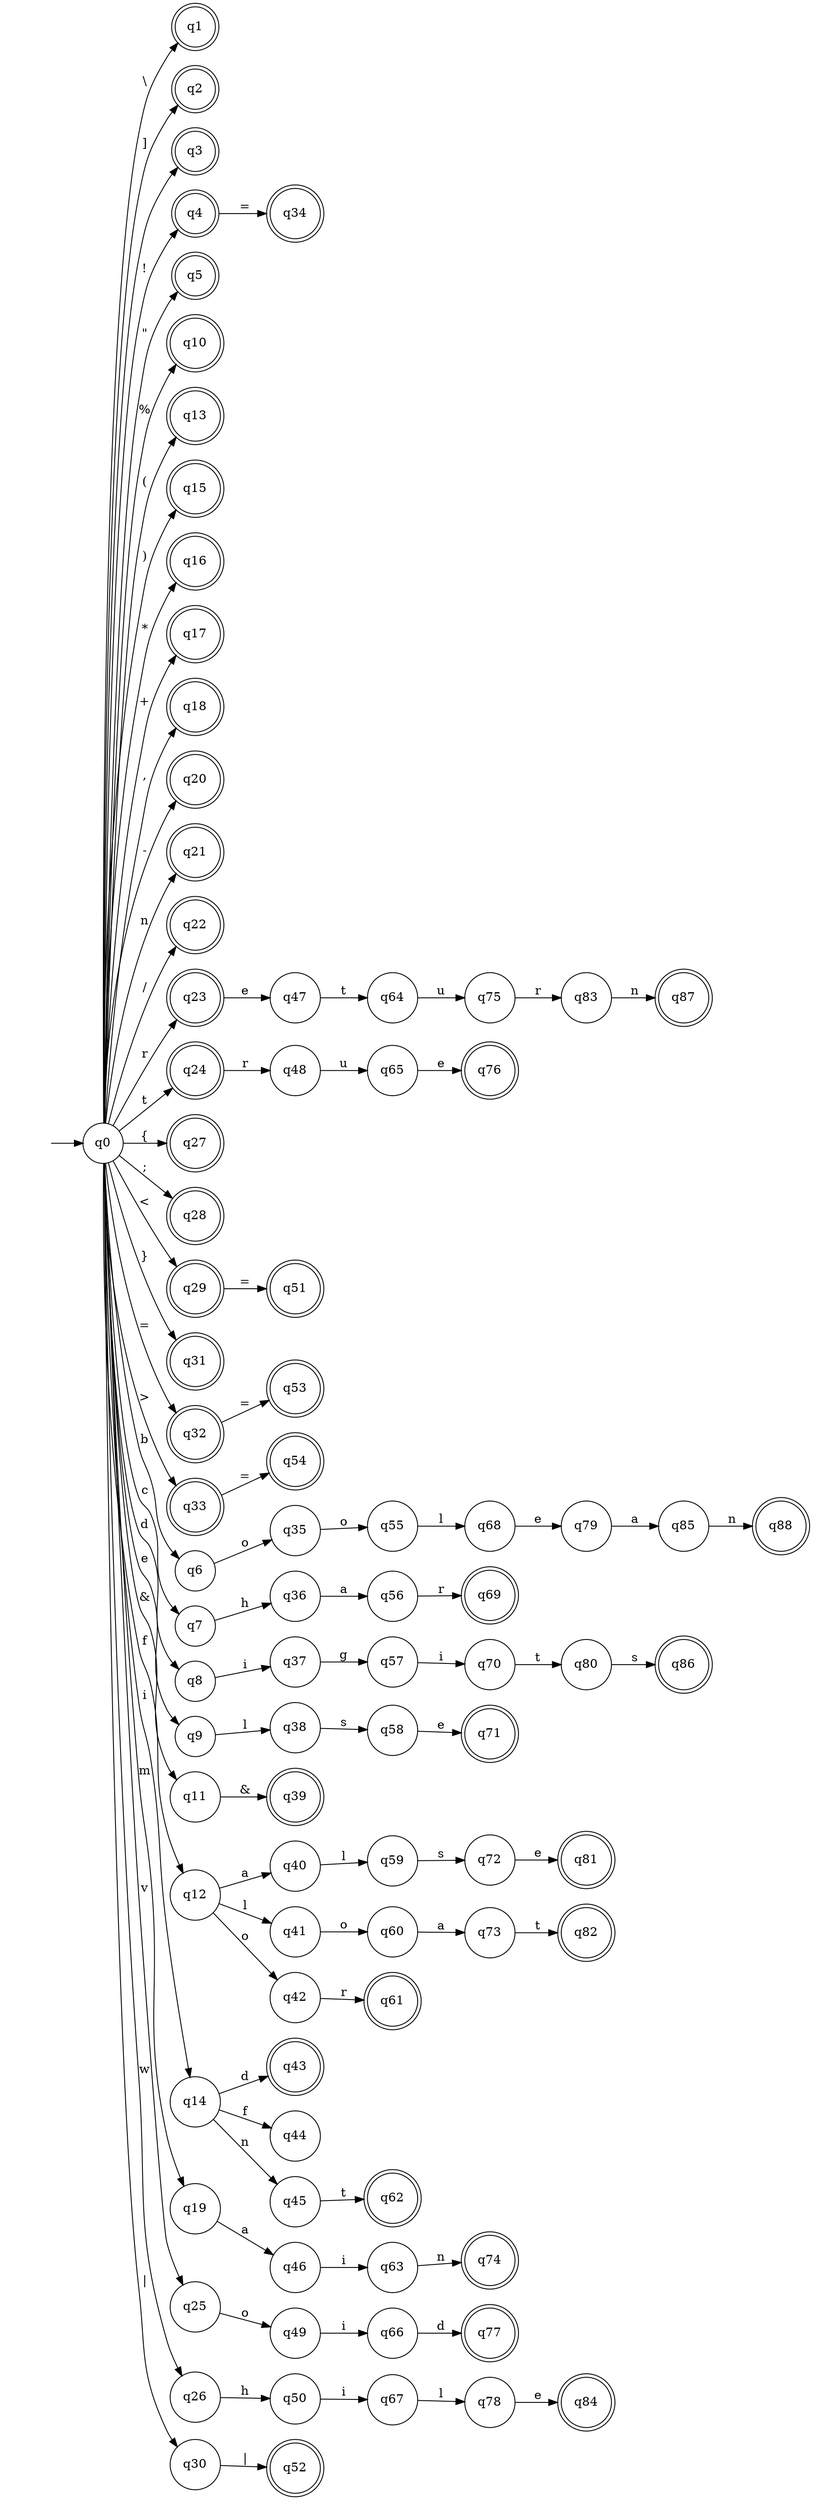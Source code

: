 digraph AFD {
  rankdir=LR;
  __start [shape=none,label=""];
  q0 [shape=circle,label="q0"];
  q1 [shape=doublecircle,label="q1"];
  q2 [shape=doublecircle,label="q2"];
  q3 [shape=doublecircle,label="q3"];
  q4 [shape=doublecircle,label="q4"];
  q5 [shape=doublecircle,label="q5"];
  q69 [shape=doublecircle,label="q69"];
  q71 [shape=doublecircle,label="q71"];
  q10 [shape=doublecircle,label="q10"];
  q74 [shape=doublecircle,label="q74"];
  q76 [shape=doublecircle,label="q76"];
  q13 [shape=doublecircle,label="q13"];
  q77 [shape=doublecircle,label="q77"];
  q15 [shape=doublecircle,label="q15"];
  q16 [shape=doublecircle,label="q16"];
  q17 [shape=doublecircle,label="q17"];
  q81 [shape=doublecircle,label="q81"];
  q18 [shape=doublecircle,label="q18"];
  q82 [shape=doublecircle,label="q82"];
  q20 [shape=doublecircle,label="q20"];
  q84 [shape=doublecircle,label="q84"];
  q21 [shape=doublecircle,label="q21"];
  q22 [shape=doublecircle,label="q22"];
  q86 [shape=doublecircle,label="q86"];
  q23 [shape=doublecircle,label="q23"];
  q87 [shape=doublecircle,label="q87"];
  q24 [shape=doublecircle,label="q24"];
  q88 [shape=doublecircle,label="q88"];
  q27 [shape=doublecircle,label="q27"];
  q28 [shape=doublecircle,label="q28"];
  q29 [shape=doublecircle,label="q29"];
  q31 [shape=doublecircle,label="q31"];
  q32 [shape=doublecircle,label="q32"];
  q33 [shape=doublecircle,label="q33"];
  q34 [shape=doublecircle,label="q34"];
  q39 [shape=doublecircle,label="q39"];
  q43 [shape=doublecircle,label="q43"];
  q51 [shape=doublecircle,label="q51"];
  q52 [shape=doublecircle,label="q52"];
  q53 [shape=doublecircle,label="q53"];
  q54 [shape=doublecircle,label="q54"];
  q61 [shape=doublecircle,label="q61"];
  q62 [shape=doublecircle,label="q62"];
  q6 [shape=circle,label="q6"];
  q7 [shape=circle,label="q7"];
  q8 [shape=circle,label="q8"];
  q9 [shape=circle,label="q9"];
  q11 [shape=circle,label="q11"];
  q12 [shape=circle,label="q12"];
  q14 [shape=circle,label="q14"];
  q19 [shape=circle,label="q19"];
  q25 [shape=circle,label="q25"];
  q26 [shape=circle,label="q26"];
  q30 [shape=circle,label="q30"];
  q35 [shape=circle,label="q35"];
  q36 [shape=circle,label="q36"];
  q37 [shape=circle,label="q37"];
  q38 [shape=circle,label="q38"];
  q40 [shape=circle,label="q40"];
  q41 [shape=circle,label="q41"];
  q42 [shape=circle,label="q42"];
  q44 [shape=circle,label="q44"];
  q45 [shape=circle,label="q45"];
  q46 [shape=circle,label="q46"];
  q47 [shape=circle,label="q47"];
  q48 [shape=circle,label="q48"];
  q49 [shape=circle,label="q49"];
  q50 [shape=circle,label="q50"];
  q55 [shape=circle,label="q55"];
  q56 [shape=circle,label="q56"];
  q57 [shape=circle,label="q57"];
  q58 [shape=circle,label="q58"];
  q59 [shape=circle,label="q59"];
  q60 [shape=circle,label="q60"];
  q63 [shape=circle,label="q63"];
  q64 [shape=circle,label="q64"];
  q65 [shape=circle,label="q65"];
  q66 [shape=circle,label="q66"];
  q67 [shape=circle,label="q67"];
  q68 [shape=circle,label="q68"];
  q70 [shape=circle,label="q70"];
  q72 [shape=circle,label="q72"];
  q73 [shape=circle,label="q73"];
  q75 [shape=circle,label="q75"];
  q78 [shape=circle,label="q78"];
  q79 [shape=circle,label="q79"];
  q80 [shape=circle,label="q80"];
  q83 [shape=circle,label="q83"];
  q85 [shape=circle,label="q85"];
  __start -> q0;
  q0 -> q1 [label="\\"];
  q0 -> q2 [label="]"];
  q0 -> q3 [label=" "];
  q0 -> q4 [label="!"];
  q0 -> q5 [label="\""];
  q0 -> q6 [label="b"];
  q0 -> q7 [label="c"];
  q0 -> q8 [label="d"];
  q0 -> q9 [label="e"];
  q0 -> q10 [label="%"];
  q0 -> q11 [label="&"];
  q0 -> q12 [label="f"];
  q0 -> q13 [label="("];
  q0 -> q14 [label="i"];
  q0 -> q15 [label=")"];
  q0 -> q16 [label="*"];
  q0 -> q17 [label="+"];
  q0 -> q18 [label=","];
  q0 -> q19 [label="m"];
  q0 -> q20 [label="-"];
  q0 -> q21 [label="n"];
  q0 -> q22 [label="/"];
  q0 -> q23 [label="r"];
  q0 -> q24 [label="t"];
  q0 -> q25 [label="v"];
  q0 -> q26 [label="w"];
  q0 -> q27 [label="{"];
  q0 -> q28 [label=";"];
  q0 -> q29 [label="<"];
  q0 -> q30 [label="|"];
  q0 -> q31 [label="}"];
  q0 -> q32 [label="="];
  q0 -> q33 [label=">"];
  q4 -> q34 [label="="];
  q6 -> q35 [label="o"];
  q7 -> q36 [label="h"];
  q8 -> q37 [label="i"];
  q9 -> q38 [label="l"];
  q11 -> q39 [label="&"];
  q12 -> q40 [label="a"];
  q12 -> q41 [label="l"];
  q12 -> q42 [label="o"];
  q14 -> q43 [label="d"];
  q14 -> q44 [label="f"];
  q14 -> q45 [label="n"];
  q19 -> q46 [label="a"];
  q23 -> q47 [label="e"];
  q24 -> q48 [label="r"];
  q25 -> q49 [label="o"];
  q26 -> q50 [label="h"];
  q29 -> q51 [label="="];
  q30 -> q52 [label="|"];
  q32 -> q53 [label="="];
  q33 -> q54 [label="="];
  q35 -> q55 [label="o"];
  q36 -> q56 [label="a"];
  q37 -> q57 [label="g"];
  q38 -> q58 [label="s"];
  q40 -> q59 [label="l"];
  q41 -> q60 [label="o"];
  q42 -> q61 [label="r"];
  q45 -> q62 [label="t"];
  q46 -> q63 [label="i"];
  q47 -> q64 [label="t"];
  q48 -> q65 [label="u"];
  q49 -> q66 [label="i"];
  q50 -> q67 [label="i"];
  q55 -> q68 [label="l"];
  q56 -> q69 [label="r"];
  q57 -> q70 [label="i"];
  q58 -> q71 [label="e"];
  q59 -> q72 [label="s"];
  q60 -> q73 [label="a"];
  q63 -> q74 [label="n"];
  q64 -> q75 [label="u"];
  q65 -> q76 [label="e"];
  q66 -> q77 [label="d"];
  q67 -> q78 [label="l"];
  q68 -> q79 [label="e"];
  q70 -> q80 [label="t"];
  q72 -> q81 [label="e"];
  q73 -> q82 [label="t"];
  q75 -> q83 [label="r"];
  q78 -> q84 [label="e"];
  q79 -> q85 [label="a"];
  q80 -> q86 [label="s"];
  q83 -> q87 [label="n"];
  q85 -> q88 [label="n"];
}
